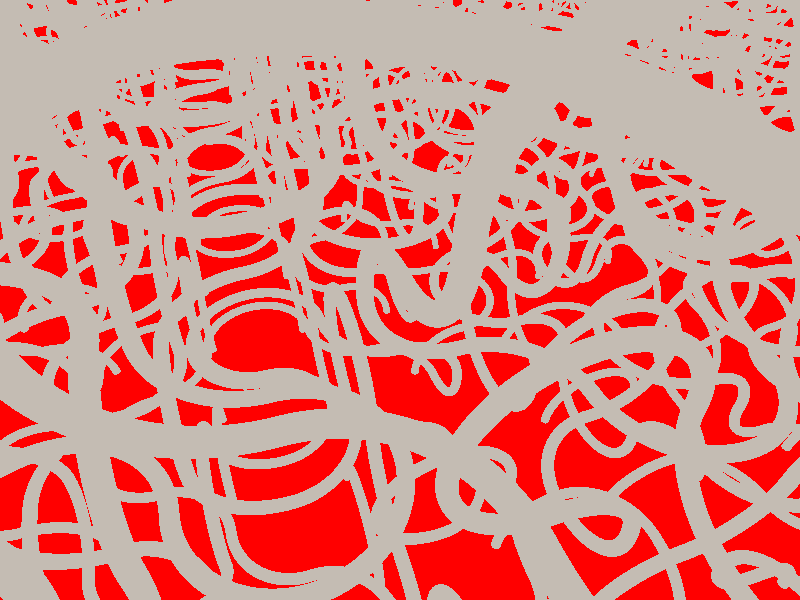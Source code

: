 global_settings{
        max_trace_level  5
}

#include "colors.inc" 
#include "textures.inc"

#declare cam_pos = <7.5,4.3,3>;
                        
camera{
        location cam_pos
        look_at <8.5,1.5,6>
}                      

background{White}    

light_source{cam_pos+<-.7,1.5,0>, White} 

light_source{cam_pos+<-.5,1.7,0>, White}  

light_source{cam_pos, White}
        
#declare srand=seed(15);
  
#declare Metallic_Finish =
    finish {
        metallic
        ambient 0.4
        diffuse 0.75
        specular 0.85
        roughness 0.01
        reflection 0.5   // .05
        brilliance 3   // 1.5
    }
  
#declare text2=texture{
    pigment { rgb <0.55, 0.5, 0.45> }
    finish { Metallic_Finish }
}
                                                   
      

/*//brouillard de surface
fog {
        fog_type 2
        distance 5
        Red
        fog_offset -10 //le dégradé ne commencera qu'à une altitude de 10
        fog_alt .1     
} */

plane{  y, 
        -10
         pigment{Red}}     
  

/***************************************************
          pavage de Truchet en 2D
***************************************************/


#declare quart_torus=intersection{
     torus{.5,.04}
     box{<0,1,0>,<1,-1,1>}
     translate y*3
}
                   
#declare quart_cylinder=union{
        intersection{
                difference{
                        cylinder{<0,-5.1,0>, <0,3.1,0>,.54}
                        cylinder{<0,-5.2,0>, <0,3.2,0>,.46} 
                }         
                box{0,<1,3,1>}
        }                     
        intersection{
                torus{.5,.04 }
                box{0,<1,3,1>} 
                translate y*3
        } 
        //object{quart_torus rotate y*180 translate z*1}        
}      

      
                     
#declare obj1=union{        
         object{quart_cylinder texture{text2}}
         object{quart_cylinder rotate y*180 translate <1,0,1> texture{text2}}
}      

#declare obj2=union{
         object{quart_cylinder rotate y*90  translate z*1 texture{text2}}
         object{quart_cylinder rotate y*270 translate x*1 texture{text2}}
}  

#declare obj3=union{         
         box{<0,0,.46>,<1,3,.54>}   cylinder{<0,3,.5>,<1,3,.5>,.04}
         box{<.46,0,0>,<.54,3,1>}    cylinder{<.5,3,0>,<.5,3,1>,.04}
         texture{text2}         
} 
/*          
#declare i=0;
#while (i<20)
    #declare j=0;
    #while (j<20)
        #declare truc = int(3*rand(srand));
        #switch (truc)
            #case (0) object{obj1   #break
            #case (1) object{obj2   #break
            #case (2) object{obj3   #break
        #end
        
        translate <i,0,j>}
         
    #declare j=j+1;
    #end
#declare i=i+1;
#end   
*/



/*****************************************************
                Truchet en 3D
****************************************************/


#macro ptit_tore(pt1, pt2)
     intersection{
           torus{.5,.04
           
           #if (pt1.x = pt2.x)
                 rotate z*90 translate<0, int(pt1.y+pt2.y+1)-.5, int(pt1.z+pt2.z+1)-.5>} 
                 
           #else #if (pt1.y = pt2.y) 
                        translate<int(pt1.x+pt2.x+1)-.5, 0, int(pt1.z+pt2.z+1)-.5>}
                #else
                        rotate x*90 translate<int(pt1.x+pt2.x+1)-.5, int(pt1.y+pt2.y+1)-.5, 0>}
                #end
           #end 
           
           box{-.5,.5}     
}


#end // macro ptit_tore

#declare tore=intersection{
        torus{.5,.04}
        box{<0,-1,0>,<1,1,1>}
}

#declare un=union{
        cylinder{<-.5,0,0>,<.5,0,0>,.04}
        cylinder{<0,-.5,0>,<0,.5,0>,.04}
        cylinder{<0,0,-.5>,<0,0,.5>,.04}  
        texture{text2}
}   

#declare deux=union{
        ptit_tore(<-.5,0,0>,<0,.5,0>)    
        ptit_tore(<0,-.5,0>,<0,0,-.5>)
        ptit_tore(<.5,0,0>,<0,0,.5>) 
        texture{text2}
} 

#declare trois=union{
        ptit_tore(<-.5,0,0>,<0,0,-.5>)
        ptit_tore(<0,-.5,0>,<.5,0,0>)
        ptit_tore(<0,.5,0>,<0,0,.5>) 
        texture{text2}
}  


   

#declare i=0;
#while(i<20)
    #declare j=0;
    #while(j<20)
        #declare k=0;
        #while(k<20)
            #declare truc = 1+int(2*rand(srand));
            #switch(truc)
                #case (0) object{un   #break
                #case (1) object{deux #break 
                #case (2) object{trois #break
            
            #end
             
            rotate x*90*int(4*rand(srand))
            rotate y*90*int(4*rand(srand))
            rotate z*90*int(4*rand(srand))
            translate <i,j,k>}
        #declare k=k+1;
        #end        
        
    #declare j=j+1;
    #end
#declare i=i+1;
#end            
     
     
